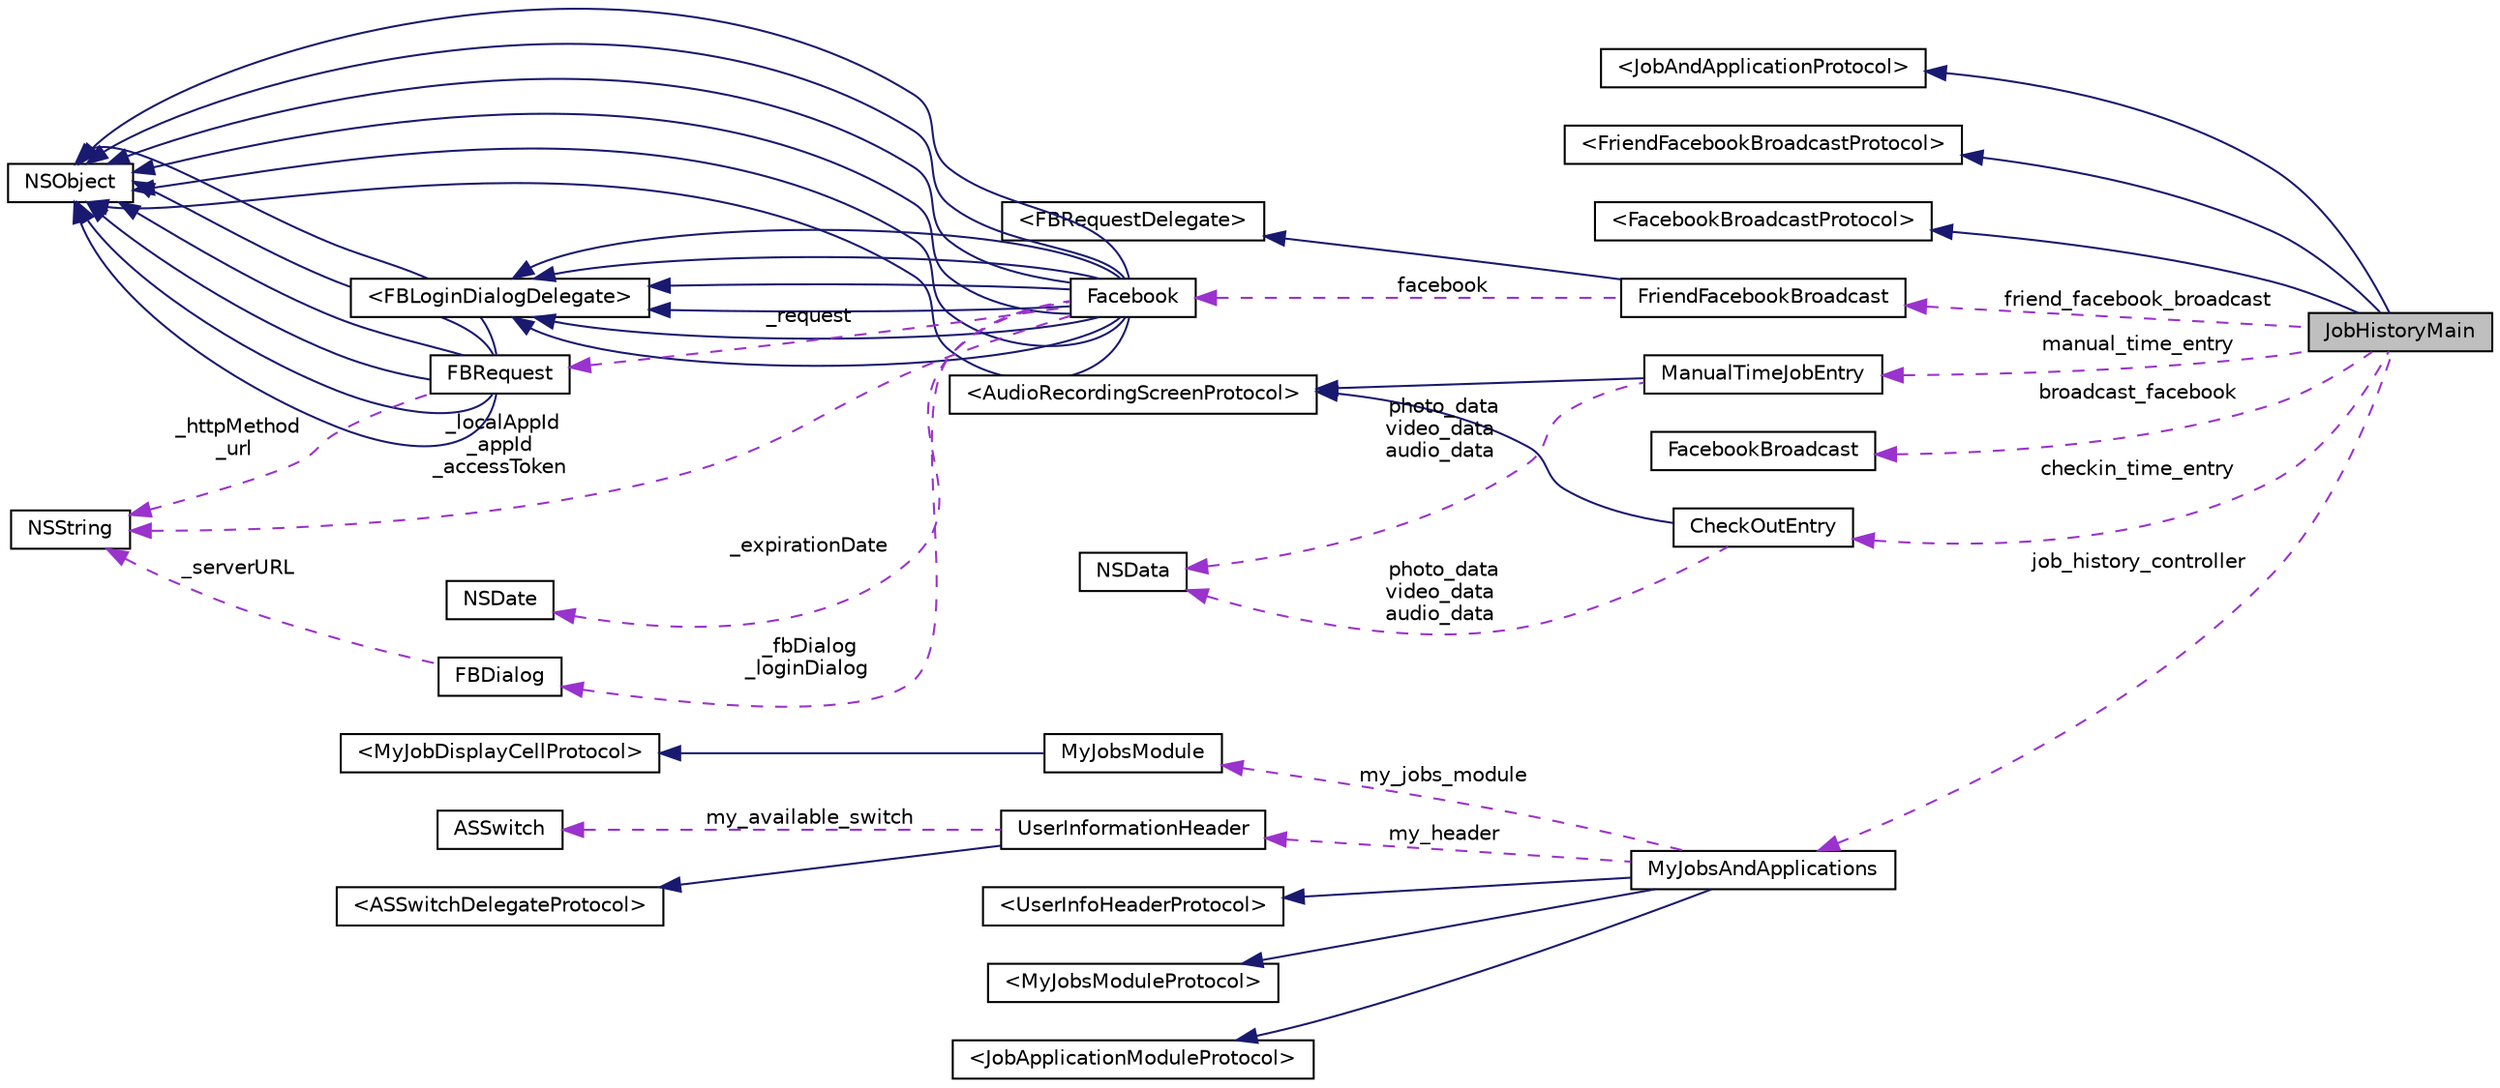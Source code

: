 digraph G
{
  edge [fontname="Helvetica",fontsize="10",labelfontname="Helvetica",labelfontsize="10"];
  node [fontname="Helvetica",fontsize="10",shape=record];
  rankdir="LR";
  Node1 [label="JobHistoryMain",height=0.2,width=0.4,color="black", fillcolor="grey75", style="filled" fontcolor="black"];
  Node2 -> Node1 [dir="back",color="midnightblue",fontsize="10",style="solid",fontname="Helvetica"];
  Node2 [label="\<JobAndApplicationProtocol\>",height=0.2,width=0.4,color="black", fillcolor="white", style="filled",URL="$protocol_job_and_application_protocol-p.html"];
  Node3 -> Node1 [dir="back",color="midnightblue",fontsize="10",style="solid",fontname="Helvetica"];
  Node3 [label="\<FriendFacebookBroadcastProtocol\>",height=0.2,width=0.4,color="black", fillcolor="white", style="filled",URL="$protocol_friend_facebook_broadcast_protocol-p.html"];
  Node4 -> Node1 [dir="back",color="midnightblue",fontsize="10",style="solid",fontname="Helvetica"];
  Node4 [label="\<FacebookBroadcastProtocol\>",height=0.2,width=0.4,color="black", fillcolor="white", style="filled",URL="$protocol_facebook_broadcast_protocol-p.html"];
  Node5 -> Node1 [dir="back",color="darkorchid3",fontsize="10",style="dashed",label=" friend_facebook_broadcast" ,fontname="Helvetica"];
  Node5 [label="FriendFacebookBroadcast",height=0.2,width=0.4,color="black", fillcolor="white", style="filled",URL="$interface_friend_facebook_broadcast.html"];
  Node6 -> Node5 [dir="back",color="midnightblue",fontsize="10",style="solid",fontname="Helvetica"];
  Node6 [label="\<FBRequestDelegate\>",height=0.2,width=0.4,color="black", fillcolor="white", style="filled",URL="$protocol_f_b_request_delegate-p.html"];
  Node7 -> Node5 [dir="back",color="darkorchid3",fontsize="10",style="dashed",label=" facebook" ,fontname="Helvetica"];
  Node7 [label="Facebook",height=0.2,width=0.4,color="black", fillcolor="white", style="filled",URL="$interface_facebook.html"];
  Node8 -> Node7 [dir="back",color="midnightblue",fontsize="10",style="solid",fontname="Helvetica"];
  Node8 [label="NSObject",height=0.2,width=0.4,color="black", fillcolor="white", style="filled",URL="$class_n_s_object.html"];
  Node9 -> Node7 [dir="back",color="midnightblue",fontsize="10",style="solid",fontname="Helvetica"];
  Node9 [label="\<FBLoginDialogDelegate\>",height=0.2,width=0.4,color="black", fillcolor="white", style="filled",URL="$protocol_f_b_login_dialog_delegate-p.html"];
  Node8 -> Node7 [dir="back",color="midnightblue",fontsize="10",style="solid",fontname="Helvetica"];
  Node9 -> Node7 [dir="back",color="midnightblue",fontsize="10",style="solid",fontname="Helvetica"];
  Node8 -> Node7 [dir="back",color="midnightblue",fontsize="10",style="solid",fontname="Helvetica"];
  Node9 -> Node7 [dir="back",color="midnightblue",fontsize="10",style="solid",fontname="Helvetica"];
  Node8 -> Node7 [dir="back",color="midnightblue",fontsize="10",style="solid",fontname="Helvetica"];
  Node9 -> Node7 [dir="back",color="midnightblue",fontsize="10",style="solid",fontname="Helvetica"];
  Node8 -> Node7 [dir="back",color="midnightblue",fontsize="10",style="solid",fontname="Helvetica"];
  Node9 -> Node7 [dir="back",color="midnightblue",fontsize="10",style="solid",fontname="Helvetica"];
  Node8 -> Node7 [dir="back",color="midnightblue",fontsize="10",style="solid",fontname="Helvetica"];
  Node9 -> Node7 [dir="back",color="midnightblue",fontsize="10",style="solid",fontname="Helvetica"];
  Node10 -> Node7 [dir="back",color="darkorchid3",fontsize="10",style="dashed",label=" _fbDialog\n_loginDialog" ,fontname="Helvetica"];
  Node10 [label="FBDialog",height=0.2,width=0.4,color="black", fillcolor="white", style="filled",URL="$interface_f_b_dialog.html"];
  Node11 -> Node10 [dir="back",color="darkorchid3",fontsize="10",style="dashed",label=" _serverURL" ,fontname="Helvetica"];
  Node11 [label="NSString",height=0.2,width=0.4,color="black", fillcolor="white", style="filled",URL="$class_n_s_string.html"];
  Node12 -> Node7 [dir="back",color="darkorchid3",fontsize="10",style="dashed",label=" _expirationDate" ,fontname="Helvetica"];
  Node12 [label="NSDate",height=0.2,width=0.4,color="black", fillcolor="white", style="filled",URL="$class_n_s_date.html"];
  Node13 -> Node7 [dir="back",color="darkorchid3",fontsize="10",style="dashed",label=" _request" ,fontname="Helvetica"];
  Node13 [label="FBRequest",height=0.2,width=0.4,color="black", fillcolor="white", style="filled",URL="$interface_f_b_request.html"];
  Node8 -> Node13 [dir="back",color="midnightblue",fontsize="10",style="solid",fontname="Helvetica"];
  Node8 -> Node13 [dir="back",color="midnightblue",fontsize="10",style="solid",fontname="Helvetica"];
  Node8 -> Node13 [dir="back",color="midnightblue",fontsize="10",style="solid",fontname="Helvetica"];
  Node8 -> Node13 [dir="back",color="midnightblue",fontsize="10",style="solid",fontname="Helvetica"];
  Node8 -> Node13 [dir="back",color="midnightblue",fontsize="10",style="solid",fontname="Helvetica"];
  Node8 -> Node13 [dir="back",color="midnightblue",fontsize="10",style="solid",fontname="Helvetica"];
  Node11 -> Node13 [dir="back",color="darkorchid3",fontsize="10",style="dashed",label=" _httpMethod\n_url" ,fontname="Helvetica"];
  Node11 -> Node7 [dir="back",color="darkorchid3",fontsize="10",style="dashed",label=" _localAppId\n_appId\n_accessToken" ,fontname="Helvetica"];
  Node14 -> Node1 [dir="back",color="darkorchid3",fontsize="10",style="dashed",label=" manual_time_entry" ,fontname="Helvetica"];
  Node14 [label="ManualTimeJobEntry",height=0.2,width=0.4,color="black", fillcolor="white", style="filled",URL="$interface_manual_time_job_entry.html"];
  Node15 -> Node14 [dir="back",color="midnightblue",fontsize="10",style="solid",fontname="Helvetica"];
  Node15 [label="\<AudioRecordingScreenProtocol\>",height=0.2,width=0.4,color="black", fillcolor="white", style="filled",URL="$protocol_audio_recording_screen_protocol-p.html"];
  Node16 -> Node14 [dir="back",color="darkorchid3",fontsize="10",style="dashed",label=" photo_data\nvideo_data\naudio_data" ,fontname="Helvetica"];
  Node16 [label="NSData",height=0.2,width=0.4,color="black", fillcolor="white", style="filled",URL="$class_n_s_data.html"];
  Node17 -> Node1 [dir="back",color="darkorchid3",fontsize="10",style="dashed",label=" broadcast_facebook" ,fontname="Helvetica"];
  Node17 [label="FacebookBroadcast",height=0.2,width=0.4,color="black", fillcolor="white", style="filled",URL="$interface_facebook_broadcast.html"];
  Node18 -> Node1 [dir="back",color="darkorchid3",fontsize="10",style="dashed",label=" checkin_time_entry" ,fontname="Helvetica"];
  Node18 [label="CheckOutEntry",height=0.2,width=0.4,color="black", fillcolor="white", style="filled",URL="$interface_check_out_entry.html"];
  Node15 -> Node18 [dir="back",color="midnightblue",fontsize="10",style="solid",fontname="Helvetica"];
  Node16 -> Node18 [dir="back",color="darkorchid3",fontsize="10",style="dashed",label=" photo_data\nvideo_data\naudio_data" ,fontname="Helvetica"];
  Node19 -> Node1 [dir="back",color="darkorchid3",fontsize="10",style="dashed",label=" job_history_controller" ,fontname="Helvetica"];
  Node19 [label="MyJobsAndApplications",height=0.2,width=0.4,color="black", fillcolor="white", style="filled",URL="$interface_my_jobs_and_applications.html"];
  Node20 -> Node19 [dir="back",color="midnightblue",fontsize="10",style="solid",fontname="Helvetica"];
  Node20 [label="\<UserInfoHeaderProtocol\>",height=0.2,width=0.4,color="black", fillcolor="white", style="filled",URL="$protocol_user_info_header_protocol-p.html"];
  Node21 -> Node19 [dir="back",color="midnightblue",fontsize="10",style="solid",fontname="Helvetica"];
  Node21 [label="\<MyJobsModuleProtocol\>",height=0.2,width=0.4,color="black", fillcolor="white", style="filled",URL="$protocol_my_jobs_module_protocol-p.html"];
  Node22 -> Node19 [dir="back",color="midnightblue",fontsize="10",style="solid",fontname="Helvetica"];
  Node22 [label="\<JobApplicationModuleProtocol\>",height=0.2,width=0.4,color="black", fillcolor="white", style="filled",URL="$protocol_job_application_module_protocol-p.html"];
  Node23 -> Node19 [dir="back",color="darkorchid3",fontsize="10",style="dashed",label=" my_jobs_module" ,fontname="Helvetica"];
  Node23 [label="MyJobsModule",height=0.2,width=0.4,color="black", fillcolor="white", style="filled",URL="$interface_my_jobs_module.html"];
  Node24 -> Node23 [dir="back",color="midnightblue",fontsize="10",style="solid",fontname="Helvetica"];
  Node24 [label="\<MyJobDisplayCellProtocol\>",height=0.2,width=0.4,color="black", fillcolor="white", style="filled",URL="$protocol_my_job_display_cell_protocol-p.html"];
  Node25 -> Node19 [dir="back",color="darkorchid3",fontsize="10",style="dashed",label=" my_header" ,fontname="Helvetica"];
  Node25 [label="UserInformationHeader",height=0.2,width=0.4,color="black", fillcolor="white", style="filled",URL="$interface_user_information_header.html"];
  Node26 -> Node25 [dir="back",color="midnightblue",fontsize="10",style="solid",fontname="Helvetica"];
  Node26 [label="\<ASSwitchDelegateProtocol\>",height=0.2,width=0.4,color="black", fillcolor="white", style="filled",URL="$protocol_a_s_switch_delegate_protocol-p.html"];
  Node27 -> Node25 [dir="back",color="darkorchid3",fontsize="10",style="dashed",label=" my_available_switch" ,fontname="Helvetica"];
  Node27 [label="ASSwitch",height=0.2,width=0.4,color="black", fillcolor="white", style="filled",URL="$interface_a_s_switch.html"];
}
